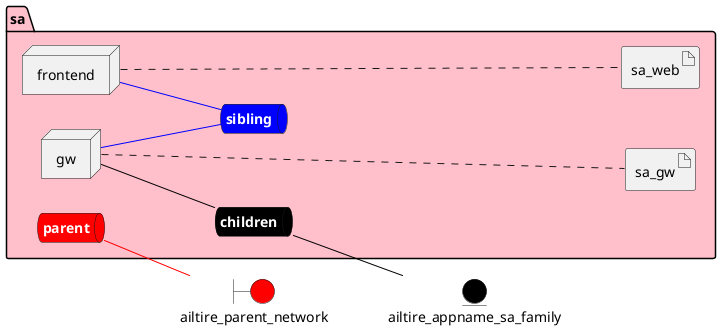 @startuml

left to right direction


boundary ailtire_parent_network #red


entity ailtire_appname_sa_family #black




package "sa" #pink {
    queue childrennet #black [
            <b><color:white>children</color></b>
    ]
    
    childrennet -[#black]- ailtire_appname_sa_family
    
    queue siblingnet #blue [
            <b><color:white>sibling</color></b>
    ]
    
    queue parentnet #red [
            <b><color:white>parent</color></b>
    ]
    
    parentnet -[#red]- ailtire_parent_network
    

node "frontend" as frontendService
node "gw" as gwService


        artifact "sa_web" as sa_webimage
    
        artifact "sa_gw" as sa_gwimage
    
}

frontendService -[#blue]- siblingnet

gwService -[#black]- childrennet

gwService -[#blue]- siblingnet
frontendService .... sa_webimage
gwService .... sa_gwimage


@enduml
